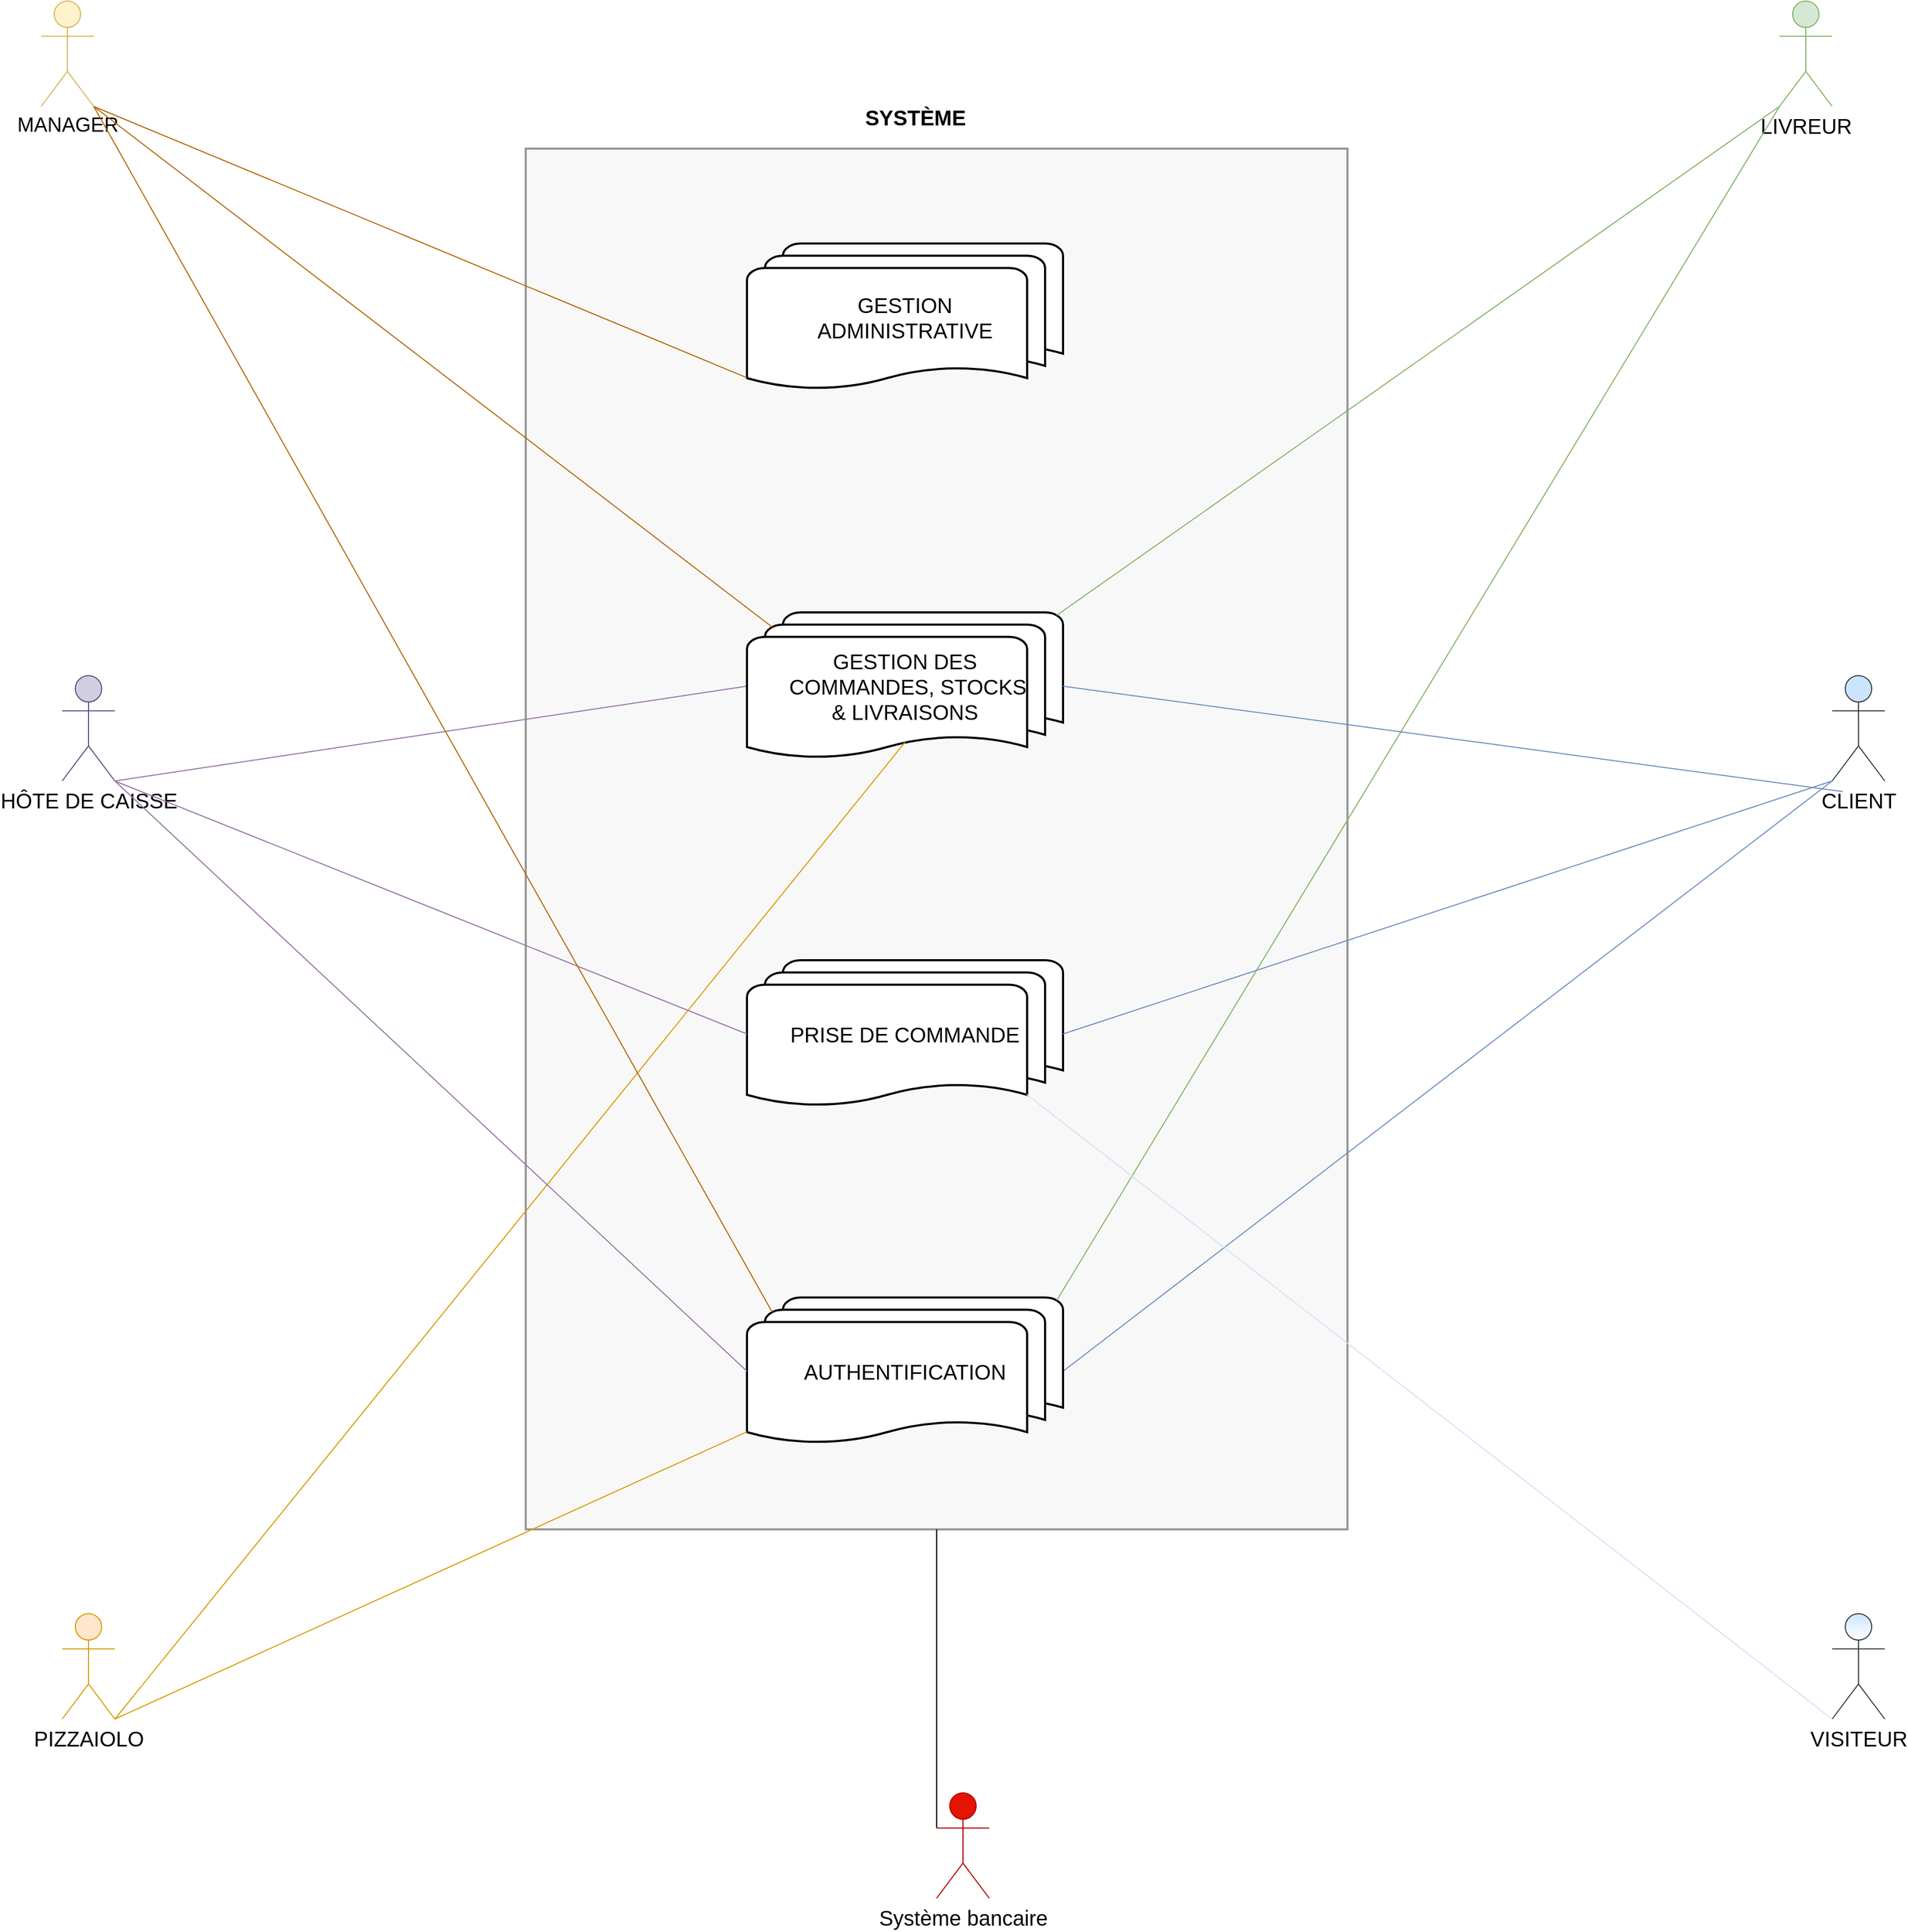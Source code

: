 <mxfile version="13.2.6" type="github">
  <diagram id="C5RBs43oDa-KdzZeNtuy" name="Page-1">
    <mxGraphModel dx="2365" dy="2352" grid="1" gridSize="10" guides="1" tooltips="1" connect="1" arrows="1" fold="1" page="1" pageScale="1" pageWidth="827" pageHeight="1169" math="0" shadow="0">
      <root>
        <mxCell id="WIyWlLk6GJQsqaUBKTNV-0" />
        <mxCell id="WIyWlLk6GJQsqaUBKTNV-1" parent="WIyWlLk6GJQsqaUBKTNV-0" />
        <mxCell id="riIvtF9i5uz6ZwIqVuNb-54" value="" style="rounded=0;whiteSpace=wrap;html=1;fillColor=#eeeeee;strokeColor=#000000;opacity=40;strokeWidth=2;" vertex="1" parent="WIyWlLk6GJQsqaUBKTNV-1">
          <mxGeometry x="1070" y="-630" width="780" height="1310" as="geometry" />
        </mxCell>
        <mxCell id="riIvtF9i5uz6ZwIqVuNb-0" value="&lt;font style=&quot;font-size: 20px&quot;&gt;CLIENT&lt;/font&gt;" style="shape=umlActor;verticalLabelPosition=bottom;labelBackgroundColor=#ffffff;verticalAlign=top;html=1;outlineConnect=0;fillColor=#cce5ff;strokeColor=#36393d;aspect=fixed;" vertex="1" parent="WIyWlLk6GJQsqaUBKTNV-1">
          <mxGeometry x="2310" y="-130" width="50" height="100" as="geometry" />
        </mxCell>
        <mxCell id="riIvtF9i5uz6ZwIqVuNb-1" value="&lt;font style=&quot;font-size: 19px&quot;&gt;MANAGER&lt;/font&gt;" style="shape=umlActor;verticalLabelPosition=bottom;labelBackgroundColor=#ffffff;verticalAlign=top;html=1;outlineConnect=0;fillColor=#fff2cc;strokeColor=#d6b656;aspect=fixed;" vertex="1" parent="WIyWlLk6GJQsqaUBKTNV-1">
          <mxGeometry x="610" y="-770" width="50" height="100" as="geometry" />
        </mxCell>
        <mxCell id="riIvtF9i5uz6ZwIqVuNb-3" value="&lt;font style=&quot;font-size: 20px&quot;&gt;HÔTE DE CAISSE&lt;/font&gt;" style="shape=umlActor;verticalLabelPosition=bottom;labelBackgroundColor=#ffffff;verticalAlign=top;html=1;outlineConnect=0;fillColor=#d0cee2;strokeColor=#56517e;aspect=fixed;" vertex="1" parent="WIyWlLk6GJQsqaUBKTNV-1">
          <mxGeometry x="630" y="-130" width="50" height="100" as="geometry" />
        </mxCell>
        <mxCell id="riIvtF9i5uz6ZwIqVuNb-5" value="&lt;font style=&quot;font-size: 20px&quot;&gt;LIVREUR&lt;/font&gt;" style="shape=umlActor;verticalLabelPosition=bottom;labelBackgroundColor=#ffffff;verticalAlign=top;html=1;outlineConnect=0;fillColor=#d5e8d4;strokeColor=#82b366;aspect=fixed;" vertex="1" parent="WIyWlLk6GJQsqaUBKTNV-1">
          <mxGeometry x="2260" y="-770" width="50" height="100" as="geometry" />
        </mxCell>
        <mxCell id="riIvtF9i5uz6ZwIqVuNb-14" value="&lt;font style=&quot;font-size: 20px&quot;&gt;PIZZAIOLO&lt;/font&gt;" style="shape=umlActor;verticalLabelPosition=bottom;labelBackgroundColor=#ffffff;verticalAlign=top;html=1;outlineConnect=0;fillColor=#ffe6cc;strokeColor=#d79b00;aspect=fixed;" vertex="1" parent="WIyWlLk6GJQsqaUBKTNV-1">
          <mxGeometry x="630" y="760" width="50" height="100" as="geometry" />
        </mxCell>
        <mxCell id="riIvtF9i5uz6ZwIqVuNb-15" value="&lt;font style=&quot;font-size: 20px&quot; color=&quot;#000000&quot;&gt;Système bancaire&lt;/font&gt;" style="shape=umlActor;verticalLabelPosition=bottom;labelBackgroundColor=#ffffff;verticalAlign=top;html=1;outlineConnect=0;fillColor=#e51400;strokeColor=#B20000;fontColor=#ffffff;aspect=fixed;" vertex="1" parent="WIyWlLk6GJQsqaUBKTNV-1">
          <mxGeometry x="1460" y="930" width="50" height="100" as="geometry" />
        </mxCell>
        <mxCell id="riIvtF9i5uz6ZwIqVuNb-27" value="" style="endArrow=none;html=1;entryX=1;entryY=0.5;entryDx=0;entryDy=0;entryPerimeter=0;fillColor=#dae8fc;strokeColor=#6c8ebf;exitX=0;exitY=1;exitDx=0;exitDy=0;exitPerimeter=0;endFill=0;" edge="1" parent="WIyWlLk6GJQsqaUBKTNV-1" source="riIvtF9i5uz6ZwIqVuNb-0" target="riIvtF9i5uz6ZwIqVuNb-40">
          <mxGeometry width="50" height="50" relative="1" as="geometry">
            <mxPoint x="2140" y="-353.33" as="sourcePoint" />
            <mxPoint x="2400" y="-259.997" as="targetPoint" />
          </mxGeometry>
        </mxCell>
        <mxCell id="riIvtF9i5uz6ZwIqVuNb-28" value="" style="endArrow=none;html=1;fillColor=#e1d5e7;strokeColor=#9673a6;entryX=0;entryY=0.5;entryDx=0;entryDy=0;entryPerimeter=0;endFill=0;exitX=1;exitY=1;exitDx=0;exitDy=0;exitPerimeter=0;" edge="1" parent="WIyWlLk6GJQsqaUBKTNV-1" source="riIvtF9i5uz6ZwIqVuNb-3" target="riIvtF9i5uz6ZwIqVuNb-46">
          <mxGeometry width="50" height="50" relative="1" as="geometry">
            <mxPoint x="740" y="-290" as="sourcePoint" />
            <mxPoint x="770" y="75.172" as="targetPoint" />
          </mxGeometry>
        </mxCell>
        <mxCell id="riIvtF9i5uz6ZwIqVuNb-40" value="&lt;font style=&quot;font-size: 20px&quot;&gt;AUTHENTIFICATION&lt;/font&gt;" style="strokeWidth=2;html=1;shape=mxgraph.flowchart.multi-document;whiteSpace=wrap;gradientColor=none;align=center;" vertex="1" parent="WIyWlLk6GJQsqaUBKTNV-1">
          <mxGeometry x="1280" y="460" width="300" height="140" as="geometry" />
        </mxCell>
        <mxCell id="riIvtF9i5uz6ZwIqVuNb-41" value="&lt;span style=&quot;font-size: 20px&quot;&gt;PRISE DE COMMANDE&lt;/span&gt;" style="strokeWidth=2;html=1;shape=mxgraph.flowchart.multi-document;whiteSpace=wrap;gradientColor=none;align=center;" vertex="1" parent="WIyWlLk6GJQsqaUBKTNV-1">
          <mxGeometry x="1280" y="140" width="300" height="140" as="geometry" />
        </mxCell>
        <mxCell id="riIvtF9i5uz6ZwIqVuNb-45" value="&lt;span style=&quot;font-size: 20px&quot;&gt;GESTION&lt;br&gt;ADMINISTRATIVE&lt;/span&gt;" style="strokeWidth=2;html=1;shape=mxgraph.flowchart.multi-document;whiteSpace=wrap;gradientColor=none;align=center;" vertex="1" parent="WIyWlLk6GJQsqaUBKTNV-1">
          <mxGeometry x="1280" y="-540" width="300" height="140" as="geometry" />
        </mxCell>
        <mxCell id="riIvtF9i5uz6ZwIqVuNb-46" value="&lt;font style=&quot;font-size: 20px&quot;&gt;GESTION DES&lt;br&gt;&amp;nbsp;COMMANDES, STOCKS&lt;br&gt;&amp;amp; LIVRAISONS&lt;br&gt;&lt;/font&gt;" style="strokeWidth=2;html=1;shape=mxgraph.flowchart.multi-document;whiteSpace=wrap;gradientColor=none;align=center;" vertex="1" parent="WIyWlLk6GJQsqaUBKTNV-1">
          <mxGeometry x="1280" y="-190" width="300" height="140" as="geometry" />
        </mxCell>
        <mxCell id="riIvtF9i5uz6ZwIqVuNb-49" value="" style="endArrow=none;html=1;entryX=0.98;entryY=0.02;entryDx=0;entryDy=0;entryPerimeter=0;exitX=0;exitY=1;exitDx=0;exitDy=0;exitPerimeter=0;fillColor=#d5e8d4;strokeColor=#82b366;" edge="1" parent="WIyWlLk6GJQsqaUBKTNV-1" source="riIvtF9i5uz6ZwIqVuNb-5" target="riIvtF9i5uz6ZwIqVuNb-46">
          <mxGeometry width="50" height="50" relative="1" as="geometry">
            <mxPoint x="540" y="400" as="sourcePoint" />
            <mxPoint x="1120" y="330" as="targetPoint" />
          </mxGeometry>
        </mxCell>
        <mxCell id="riIvtF9i5uz6ZwIqVuNb-50" value="" style="endArrow=none;html=1;entryX=0.5;entryY=0.88;entryDx=0;entryDy=0;entryPerimeter=0;fillColor=#ffe6cc;strokeColor=#d79b00;exitX=1;exitY=1;exitDx=0;exitDy=0;exitPerimeter=0;" edge="1" parent="WIyWlLk6GJQsqaUBKTNV-1" source="riIvtF9i5uz6ZwIqVuNb-14" target="riIvtF9i5uz6ZwIqVuNb-46">
          <mxGeometry width="50" height="50" relative="1" as="geometry">
            <mxPoint x="1070" y="380" as="sourcePoint" />
            <mxPoint x="1140" y="630" as="targetPoint" />
          </mxGeometry>
        </mxCell>
        <mxCell id="riIvtF9i5uz6ZwIqVuNb-63" value="" style="endArrow=none;html=1;entryX=0;entryY=0.333;entryDx=0;entryDy=0;entryPerimeter=0;exitX=0.5;exitY=1;exitDx=0;exitDy=0;" edge="1" parent="WIyWlLk6GJQsqaUBKTNV-1" source="riIvtF9i5uz6ZwIqVuNb-54" target="riIvtF9i5uz6ZwIqVuNb-15">
          <mxGeometry width="50" height="50" relative="1" as="geometry">
            <mxPoint x="2070" y="70" as="sourcePoint" />
            <mxPoint x="2120" y="20" as="targetPoint" />
          </mxGeometry>
        </mxCell>
        <mxCell id="riIvtF9i5uz6ZwIqVuNb-75" value="" style="endArrow=none;html=1;fillColor=#ffe6cc;strokeColor=#d79b00;entryX=0;entryY=0.91;entryDx=0;entryDy=0;entryPerimeter=0;exitX=1;exitY=1;exitDx=0;exitDy=0;exitPerimeter=0;" edge="1" parent="WIyWlLk6GJQsqaUBKTNV-1" source="riIvtF9i5uz6ZwIqVuNb-14" target="riIvtF9i5uz6ZwIqVuNb-40">
          <mxGeometry width="50" height="50" relative="1" as="geometry">
            <mxPoint x="540" y="599.346" as="sourcePoint" />
            <mxPoint x="1310" y="-36.8" as="targetPoint" />
          </mxGeometry>
        </mxCell>
        <mxCell id="riIvtF9i5uz6ZwIqVuNb-78" value="" style="endArrow=none;html=1;entryX=0.98;entryY=0.02;entryDx=0;entryDy=0;entryPerimeter=0;fillColor=#d5e8d4;strokeColor=#82b366;exitX=0;exitY=1;exitDx=0;exitDy=0;exitPerimeter=0;" edge="1" parent="WIyWlLk6GJQsqaUBKTNV-1" source="riIvtF9i5uz6ZwIqVuNb-5" target="riIvtF9i5uz6ZwIqVuNb-40">
          <mxGeometry width="50" height="50" relative="1" as="geometry">
            <mxPoint x="680" y="133.333" as="sourcePoint" />
            <mxPoint x="1290" y="-52.6" as="targetPoint" />
          </mxGeometry>
        </mxCell>
        <mxCell id="riIvtF9i5uz6ZwIqVuNb-79" value="" style="endArrow=none;html=1;entryX=1;entryY=0.5;entryDx=0;entryDy=0;entryPerimeter=0;fillColor=#dae8fc;strokeColor=#6c8ebf;exitX=0;exitY=1;exitDx=0;exitDy=0;exitPerimeter=0;endFill=0;" edge="1" parent="WIyWlLk6GJQsqaUBKTNV-1" source="riIvtF9i5uz6ZwIqVuNb-0" target="riIvtF9i5uz6ZwIqVuNb-41">
          <mxGeometry width="50" height="50" relative="1" as="geometry">
            <mxPoint x="2480" y="-106.667" as="sourcePoint" />
            <mxPoint x="1584" y="472.8" as="targetPoint" />
          </mxGeometry>
        </mxCell>
        <mxCell id="riIvtF9i5uz6ZwIqVuNb-80" value="" style="endArrow=none;html=1;fillColor=#e1d5e7;strokeColor=#9673a6;endFill=0;entryX=0;entryY=0.5;entryDx=0;entryDy=0;entryPerimeter=0;exitX=1;exitY=1;exitDx=0;exitDy=0;exitPerimeter=0;" edge="1" parent="WIyWlLk6GJQsqaUBKTNV-1" source="riIvtF9i5uz6ZwIqVuNb-3" target="riIvtF9i5uz6ZwIqVuNb-40">
          <mxGeometry width="50" height="50" relative="1" as="geometry">
            <mxPoint x="740" y="-291.739" as="sourcePoint" />
            <mxPoint x="1290" y="470" as="targetPoint" />
          </mxGeometry>
        </mxCell>
        <mxCell id="riIvtF9i5uz6ZwIqVuNb-81" value="" style="endArrow=none;html=1;fillColor=#e1d5e7;strokeColor=#9673a6;entryX=0;entryY=0.5;entryDx=0;entryDy=0;entryPerimeter=0;endFill=0;exitX=1;exitY=1;exitDx=0;exitDy=0;exitPerimeter=0;" edge="1" parent="WIyWlLk6GJQsqaUBKTNV-1" source="riIvtF9i5uz6ZwIqVuNb-3" target="riIvtF9i5uz6ZwIqVuNb-41">
          <mxGeometry width="50" height="50" relative="1" as="geometry">
            <mxPoint x="740" y="-291.739" as="sourcePoint" />
            <mxPoint x="1290" y="-110" as="targetPoint" />
          </mxGeometry>
        </mxCell>
        <mxCell id="riIvtF9i5uz6ZwIqVuNb-85" value="" style="endArrow=none;html=1;exitX=1;exitY=1;exitDx=0;exitDy=0;exitPerimeter=0;fillColor=#fad7ac;strokeColor=#b46504;entryX=0;entryY=0.91;entryDx=0;entryDy=0;entryPerimeter=0;endFill=0;" edge="1" parent="WIyWlLk6GJQsqaUBKTNV-1" source="riIvtF9i5uz6ZwIqVuNb-1" target="riIvtF9i5uz6ZwIqVuNb-45">
          <mxGeometry width="50" height="50" relative="1" as="geometry">
            <mxPoint x="1422.5" y="-840" as="sourcePoint" />
            <mxPoint x="728" y="-350" as="targetPoint" />
          </mxGeometry>
        </mxCell>
        <mxCell id="riIvtF9i5uz6ZwIqVuNb-88" value="" style="endArrow=none;html=1;exitX=1;exitY=1;exitDx=0;exitDy=0;exitPerimeter=0;fillColor=#fad7ac;strokeColor=#b46504;entryX=0.08;entryY=0.1;entryDx=0;entryDy=0;entryPerimeter=0;endFill=0;" edge="1" parent="WIyWlLk6GJQsqaUBKTNV-1" source="riIvtF9i5uz6ZwIqVuNb-1" target="riIvtF9i5uz6ZwIqVuNb-46">
          <mxGeometry width="50" height="50" relative="1" as="geometry">
            <mxPoint x="740" y="-250" as="sourcePoint" />
            <mxPoint x="1290" y="-402.6" as="targetPoint" />
          </mxGeometry>
        </mxCell>
        <mxCell id="riIvtF9i5uz6ZwIqVuNb-90" value="&lt;font style=&quot;font-size: 20px&quot;&gt;&lt;b&gt;SYSTÈME&lt;/b&gt;&lt;/font&gt;" style="text;html=1;strokeColor=none;fillColor=none;align=center;verticalAlign=middle;whiteSpace=wrap;rounded=0;opacity=40;" vertex="1" parent="WIyWlLk6GJQsqaUBKTNV-1">
          <mxGeometry x="1420" y="-670" width="40" height="20" as="geometry" />
        </mxCell>
        <mxCell id="riIvtF9i5uz6ZwIqVuNb-92" value="" style="endArrow=none;html=1;exitX=1;exitY=1;exitDx=0;exitDy=0;exitPerimeter=0;fillColor=#fad7ac;strokeColor=#b46504;entryX=0.08;entryY=0.1;entryDx=0;entryDy=0;entryPerimeter=0;endFill=0;" edge="1" parent="WIyWlLk6GJQsqaUBKTNV-1" source="riIvtF9i5uz6ZwIqVuNb-1" target="riIvtF9i5uz6ZwIqVuNb-40">
          <mxGeometry width="50" height="50" relative="1" as="geometry">
            <mxPoint x="750" y="-240" as="sourcePoint" />
            <mxPoint x="1314" y="-166" as="targetPoint" />
          </mxGeometry>
        </mxCell>
        <mxCell id="riIvtF9i5uz6ZwIqVuNb-94" value="" style="endArrow=none;html=1;entryX=1;entryY=0.5;entryDx=0;entryDy=0;entryPerimeter=0;fillColor=#dae8fc;strokeColor=#6c8ebf;exitX=0;exitY=1;exitDx=0;exitDy=0;exitPerimeter=0;endFill=0;" edge="1" parent="WIyWlLk6GJQsqaUBKTNV-1" target="riIvtF9i5uz6ZwIqVuNb-46">
          <mxGeometry width="50" height="50" relative="1" as="geometry">
            <mxPoint x="2320" y="-20" as="sourcePoint" />
            <mxPoint x="1590" y="220.0" as="targetPoint" />
          </mxGeometry>
        </mxCell>
        <mxCell id="riIvtF9i5uz6ZwIqVuNb-96" value="&lt;font style=&quot;font-size: 20px&quot;&gt;VISITEUR&lt;/font&gt;" style="shape=umlActor;verticalLabelPosition=bottom;labelBackgroundColor=#ffffff;verticalAlign=top;html=1;outlineConnect=0;fillColor=#cce5ff;strokeColor=#36393d;aspect=fixed;gradientColor=#ffffff;" vertex="1" parent="WIyWlLk6GJQsqaUBKTNV-1">
          <mxGeometry x="2310" y="760" width="50" height="100" as="geometry" />
        </mxCell>
        <mxCell id="riIvtF9i5uz6ZwIqVuNb-97" value="" style="endArrow=none;html=1;entryX=0.885;entryY=0.91;entryDx=0;entryDy=0;entryPerimeter=0;fillColor=#dae8fc;strokeColor=#D4E1F5;exitX=0;exitY=1;exitDx=0;exitDy=0;exitPerimeter=0;endFill=0;" edge="1" parent="WIyWlLk6GJQsqaUBKTNV-1" source="riIvtF9i5uz6ZwIqVuNb-96" target="riIvtF9i5uz6ZwIqVuNb-41">
          <mxGeometry width="50" height="50" relative="1" as="geometry">
            <mxPoint x="2370" y="40" as="sourcePoint" />
            <mxPoint x="1640" y="600.0" as="targetPoint" />
          </mxGeometry>
        </mxCell>
      </root>
    </mxGraphModel>
  </diagram>
</mxfile>

